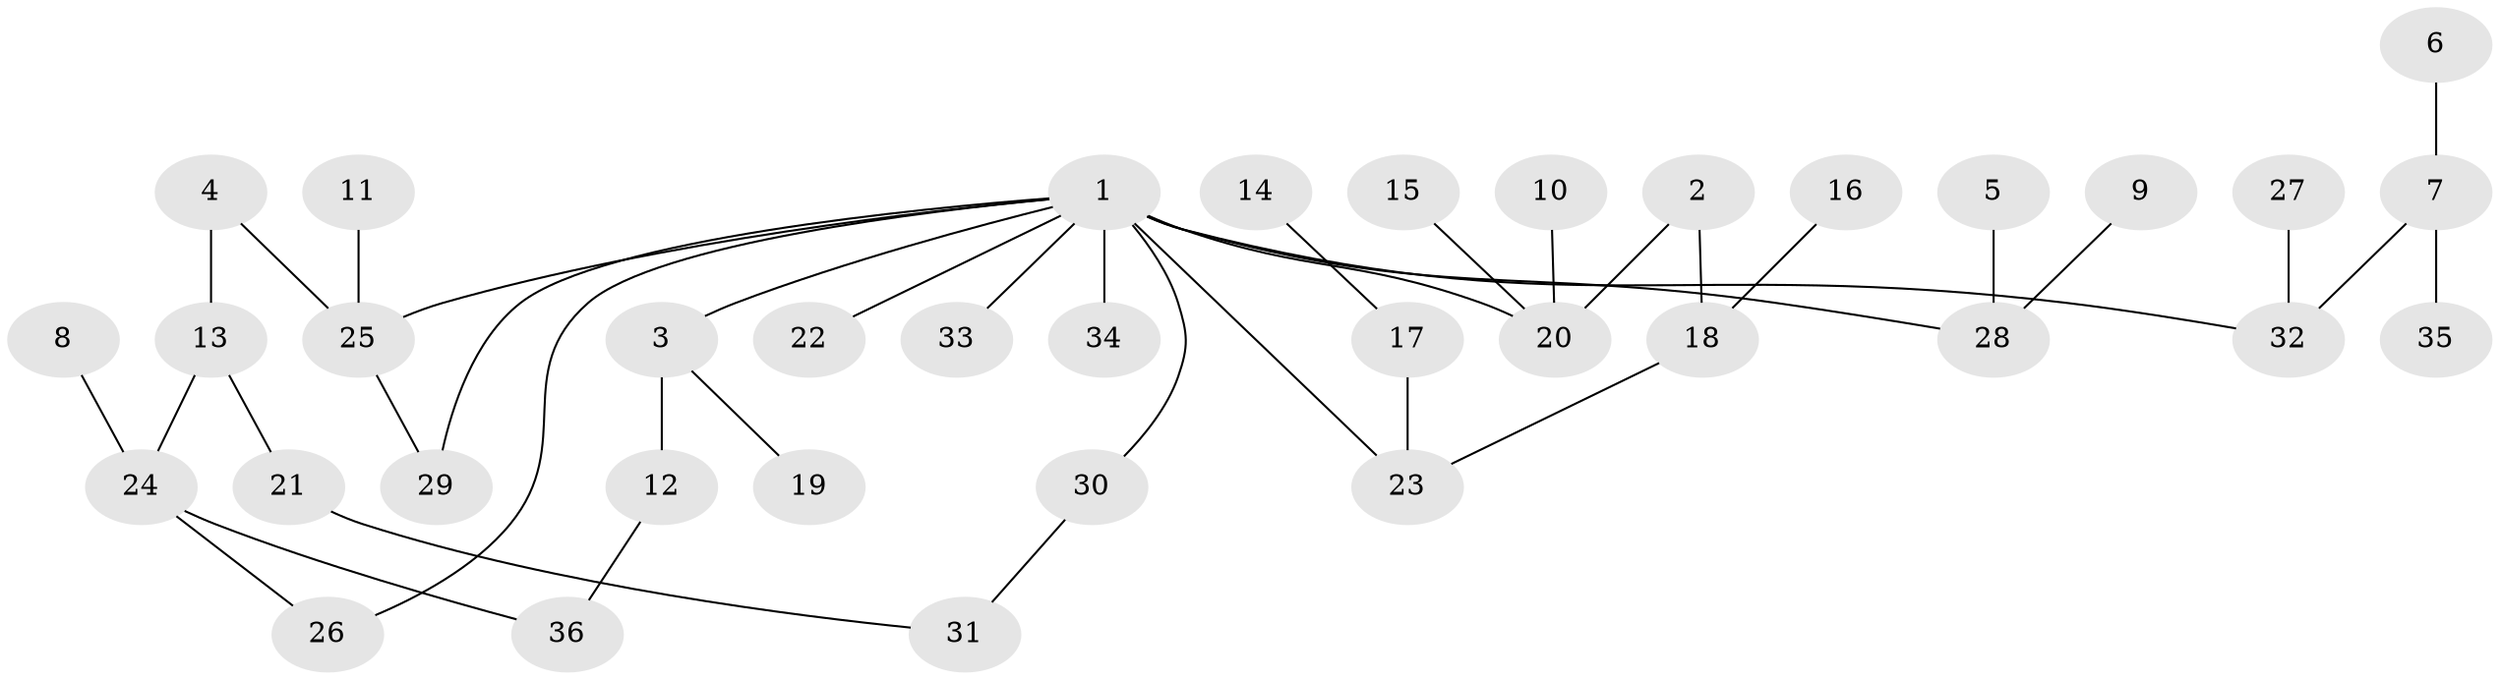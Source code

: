 // original degree distribution, {6: 0.028169014084507043, 4: 0.09859154929577464, 7: 0.014084507042253521, 3: 0.07042253521126761, 5: 0.04225352112676056, 2: 0.30985915492957744, 1: 0.43661971830985913}
// Generated by graph-tools (version 1.1) at 2025/25/03/09/25 03:25:33]
// undirected, 36 vertices, 40 edges
graph export_dot {
graph [start="1"]
  node [color=gray90,style=filled];
  1;
  2;
  3;
  4;
  5;
  6;
  7;
  8;
  9;
  10;
  11;
  12;
  13;
  14;
  15;
  16;
  17;
  18;
  19;
  20;
  21;
  22;
  23;
  24;
  25;
  26;
  27;
  28;
  29;
  30;
  31;
  32;
  33;
  34;
  35;
  36;
  1 -- 3 [weight=1.0];
  1 -- 20 [weight=2.0];
  1 -- 22 [weight=1.0];
  1 -- 23 [weight=1.0];
  1 -- 25 [weight=1.0];
  1 -- 26 [weight=1.0];
  1 -- 28 [weight=1.0];
  1 -- 29 [weight=1.0];
  1 -- 30 [weight=1.0];
  1 -- 32 [weight=1.0];
  1 -- 33 [weight=1.0];
  1 -- 34 [weight=1.0];
  2 -- 18 [weight=1.0];
  2 -- 20 [weight=1.0];
  3 -- 12 [weight=1.0];
  3 -- 19 [weight=1.0];
  4 -- 13 [weight=1.0];
  4 -- 25 [weight=1.0];
  5 -- 28 [weight=1.0];
  6 -- 7 [weight=1.0];
  7 -- 32 [weight=1.0];
  7 -- 35 [weight=1.0];
  8 -- 24 [weight=1.0];
  9 -- 28 [weight=1.0];
  10 -- 20 [weight=1.0];
  11 -- 25 [weight=1.0];
  12 -- 36 [weight=1.0];
  13 -- 21 [weight=1.0];
  13 -- 24 [weight=1.0];
  14 -- 17 [weight=1.0];
  15 -- 20 [weight=1.0];
  16 -- 18 [weight=1.0];
  17 -- 23 [weight=1.0];
  18 -- 23 [weight=1.0];
  21 -- 31 [weight=1.0];
  24 -- 26 [weight=1.0];
  24 -- 36 [weight=1.0];
  25 -- 29 [weight=1.0];
  27 -- 32 [weight=1.0];
  30 -- 31 [weight=1.0];
}
